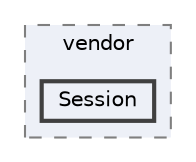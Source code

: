 digraph "dev.sharpishly.com/website/vendor/Session"
{
 // LATEX_PDF_SIZE
  bgcolor="transparent";
  edge [fontname=Helvetica,fontsize=10,labelfontname=Helvetica,labelfontsize=10];
  node [fontname=Helvetica,fontsize=10,shape=box,height=0.2,width=0.4];
  compound=true
  subgraph clusterdir_6031a4b2d1cb1e9d66cf451e65c1ec22 {
    graph [ bgcolor="#edf0f7", pencolor="grey50", label="vendor", fontname=Helvetica,fontsize=10 style="filled,dashed", URL="dir_6031a4b2d1cb1e9d66cf451e65c1ec22.html",tooltip=""]
  dir_a6e4fc48b9b39c82b96c470326d90dfa [label="Session", fillcolor="#edf0f7", color="grey25", style="filled,bold", URL="dir_a6e4fc48b9b39c82b96c470326d90dfa.html",tooltip=""];
  }
}
